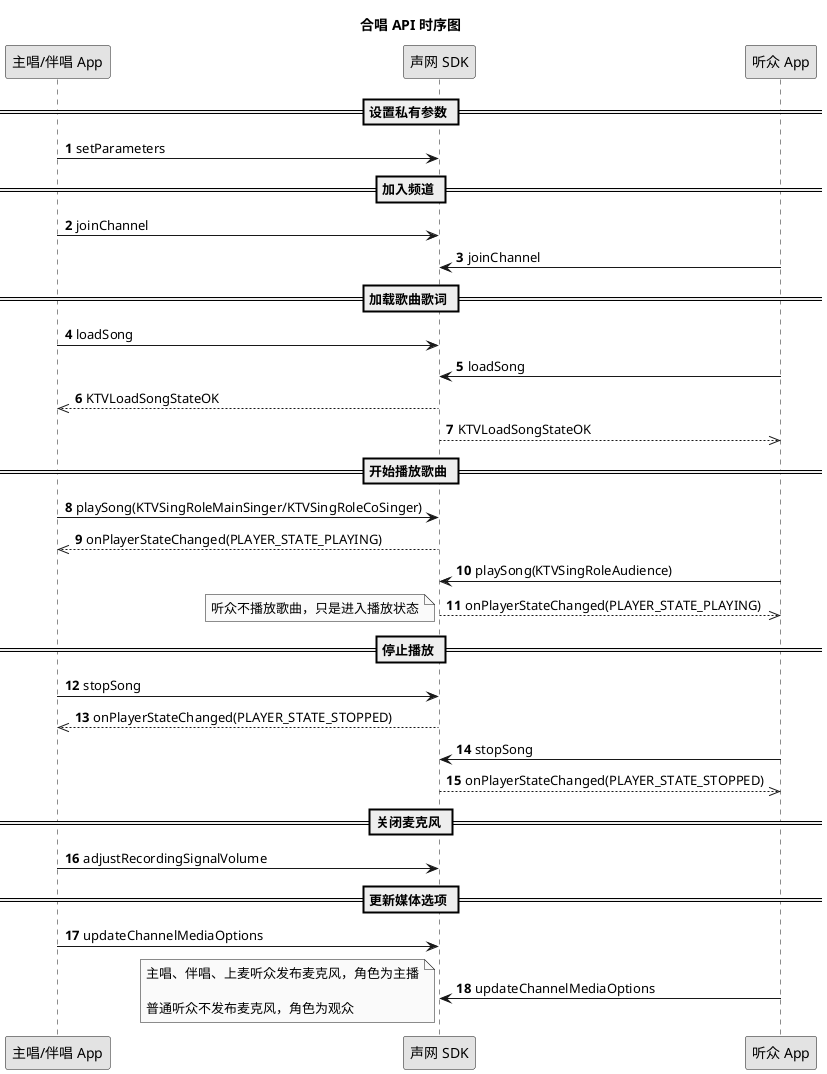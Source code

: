 @startuml
title 合唱 API 时序图
autonumber
skinparam monochrome true
participant "主唱/伴唱 App" as a
participant "声网 SDK" as b
participant "听众 App" as c
== 设置私有参数 ==
a -> b: setParameters
== 加入频道 ==
a -> b: joinChannel
c -> b: joinChannel
== 加载歌曲歌词 ==
a -> b: loadSong
c -> b: loadSong
b -->> a: KTVLoadSongStateOK
b -->> c: KTVLoadSongStateOK
== 开始播放歌曲 ==
a -> b: playSong(KTVSingRoleMainSinger/KTVSingRoleCoSinger)
b -->> a: onPlayerStateChanged(PLAYER_STATE_PLAYING)
c -> b: playSong(KTVSingRoleAudience)
b -->> c: onPlayerStateChanged(PLAYER_STATE_PLAYING)
note left
听众不播放歌曲，只是进入播放状态
end note
== 停止播放 ==
a -> b: stopSong
b -->> a: onPlayerStateChanged(PLAYER_STATE_STOPPED)
c -> b: stopSong
b -->> c: onPlayerStateChanged(PLAYER_STATE_STOPPED)
== 关闭麦克风 ==
a -> b: adjustRecordingSignalVolume
== 更新媒体选项 ==
a -> b: updateChannelMediaOptions
c -> b: updateChannelMediaOptions
note left
主唱、伴唱、上麦听众发布麦克风，角色为主播

普通听众不发布麦克风，角色为观众
end note
@enduml
